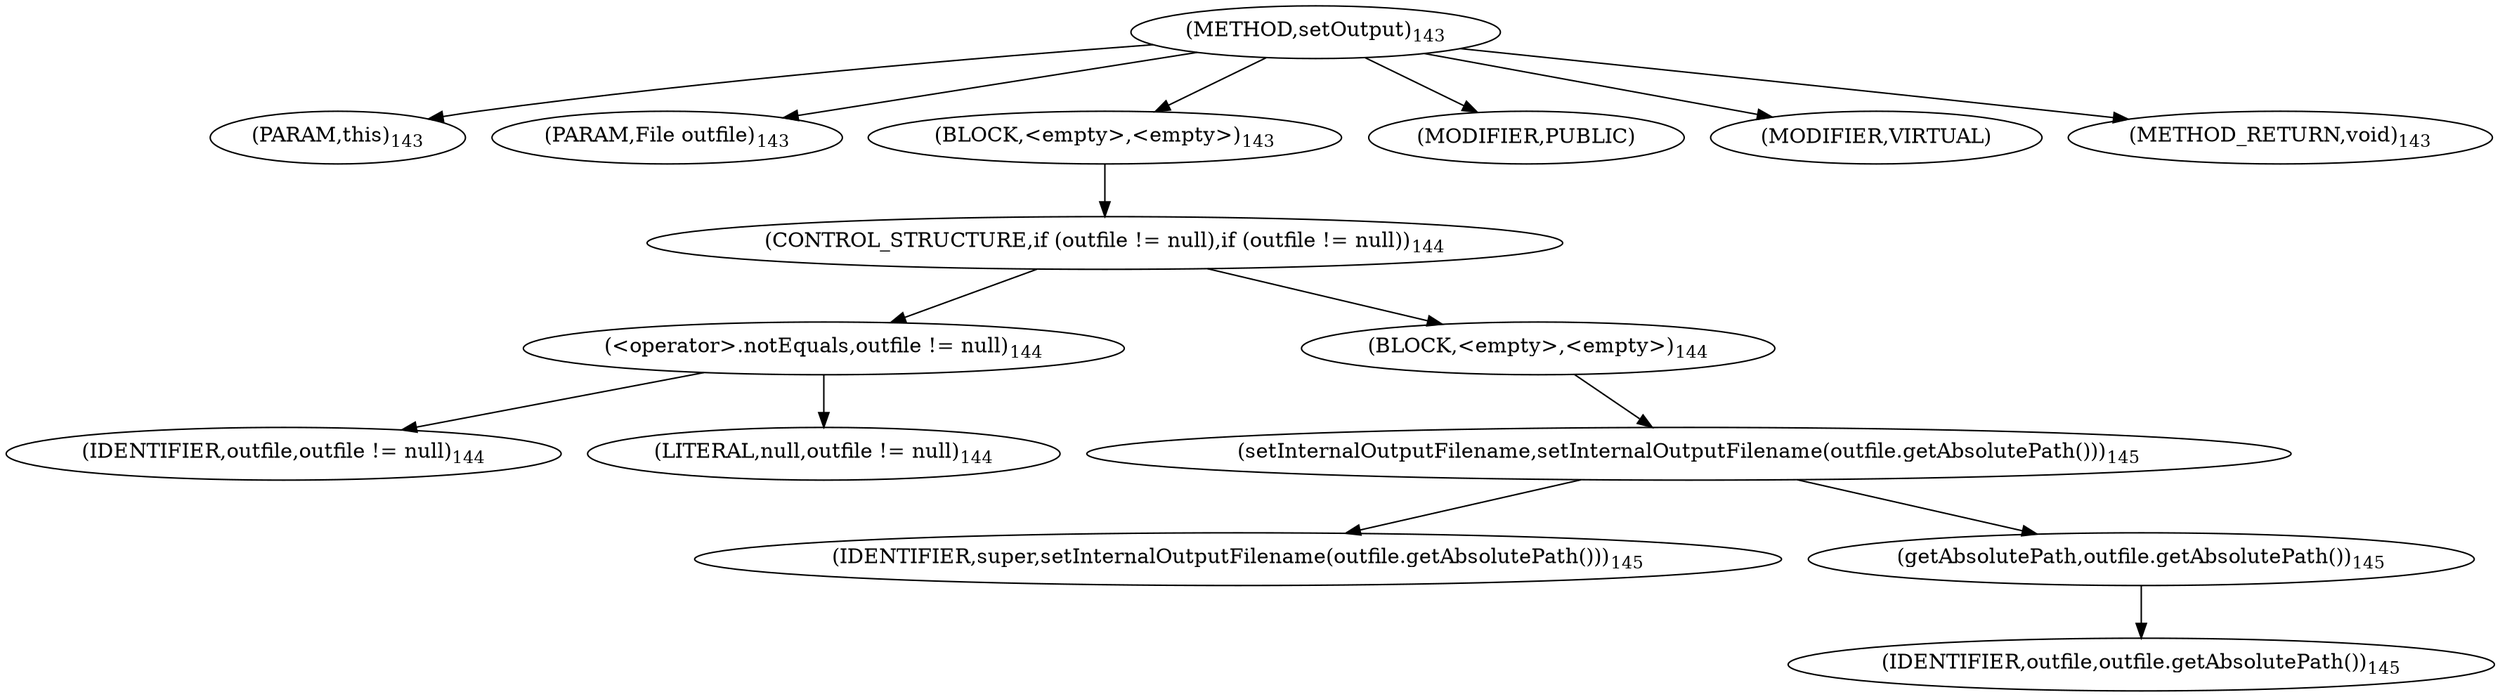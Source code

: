 digraph "setOutput" {  
"173" [label = <(METHOD,setOutput)<SUB>143</SUB>> ]
"174" [label = <(PARAM,this)<SUB>143</SUB>> ]
"175" [label = <(PARAM,File outfile)<SUB>143</SUB>> ]
"176" [label = <(BLOCK,&lt;empty&gt;,&lt;empty&gt;)<SUB>143</SUB>> ]
"177" [label = <(CONTROL_STRUCTURE,if (outfile != null),if (outfile != null))<SUB>144</SUB>> ]
"178" [label = <(&lt;operator&gt;.notEquals,outfile != null)<SUB>144</SUB>> ]
"179" [label = <(IDENTIFIER,outfile,outfile != null)<SUB>144</SUB>> ]
"180" [label = <(LITERAL,null,outfile != null)<SUB>144</SUB>> ]
"181" [label = <(BLOCK,&lt;empty&gt;,&lt;empty&gt;)<SUB>144</SUB>> ]
"182" [label = <(setInternalOutputFilename,setInternalOutputFilename(outfile.getAbsolutePath()))<SUB>145</SUB>> ]
"183" [label = <(IDENTIFIER,super,setInternalOutputFilename(outfile.getAbsolutePath()))<SUB>145</SUB>> ]
"184" [label = <(getAbsolutePath,outfile.getAbsolutePath())<SUB>145</SUB>> ]
"185" [label = <(IDENTIFIER,outfile,outfile.getAbsolutePath())<SUB>145</SUB>> ]
"186" [label = <(MODIFIER,PUBLIC)> ]
"187" [label = <(MODIFIER,VIRTUAL)> ]
"188" [label = <(METHOD_RETURN,void)<SUB>143</SUB>> ]
  "173" -> "174" 
  "173" -> "175" 
  "173" -> "176" 
  "173" -> "186" 
  "173" -> "187" 
  "173" -> "188" 
  "176" -> "177" 
  "177" -> "178" 
  "177" -> "181" 
  "178" -> "179" 
  "178" -> "180" 
  "181" -> "182" 
  "182" -> "183" 
  "182" -> "184" 
  "184" -> "185" 
}
